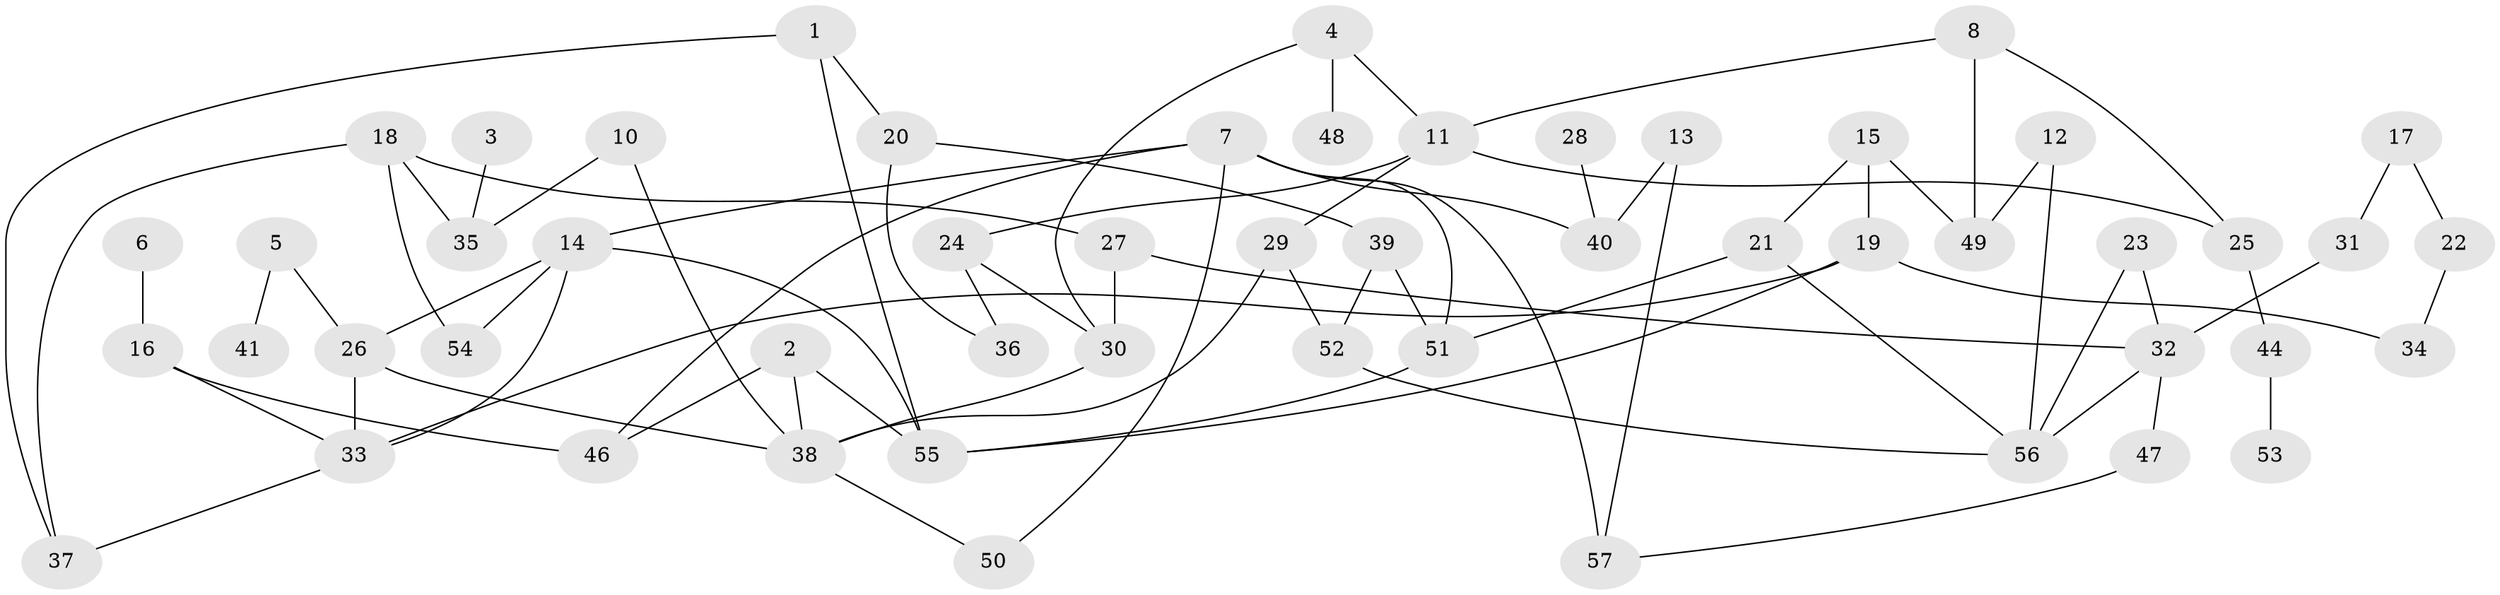// original degree distribution, {3: 0.2625, 1: 0.225, 2: 0.225, 0: 0.05, 5: 0.075, 4: 0.1375, 7: 0.0125, 6: 0.0125}
// Generated by graph-tools (version 1.1) at 2025/48/03/04/25 22:48:23]
// undirected, 53 vertices, 78 edges
graph export_dot {
  node [color=gray90,style=filled];
  1;
  2;
  3;
  4;
  5;
  6;
  7;
  8;
  10;
  11;
  12;
  13;
  14;
  15;
  16;
  17;
  18;
  19;
  20;
  21;
  22;
  23;
  24;
  25;
  26;
  27;
  28;
  29;
  30;
  31;
  32;
  33;
  34;
  35;
  36;
  37;
  38;
  39;
  40;
  41;
  44;
  46;
  47;
  48;
  49;
  50;
  51;
  52;
  53;
  54;
  55;
  56;
  57;
  1 -- 20 [weight=1.0];
  1 -- 37 [weight=1.0];
  1 -- 55 [weight=1.0];
  2 -- 38 [weight=1.0];
  2 -- 46 [weight=1.0];
  2 -- 55 [weight=1.0];
  3 -- 35 [weight=1.0];
  4 -- 11 [weight=1.0];
  4 -- 30 [weight=1.0];
  4 -- 48 [weight=1.0];
  5 -- 26 [weight=1.0];
  5 -- 41 [weight=1.0];
  6 -- 16 [weight=1.0];
  7 -- 14 [weight=1.0];
  7 -- 40 [weight=1.0];
  7 -- 46 [weight=1.0];
  7 -- 50 [weight=1.0];
  7 -- 51 [weight=1.0];
  7 -- 57 [weight=2.0];
  8 -- 11 [weight=1.0];
  8 -- 25 [weight=1.0];
  8 -- 49 [weight=1.0];
  10 -- 35 [weight=1.0];
  10 -- 38 [weight=1.0];
  11 -- 24 [weight=1.0];
  11 -- 25 [weight=1.0];
  11 -- 29 [weight=1.0];
  12 -- 49 [weight=1.0];
  12 -- 56 [weight=1.0];
  13 -- 40 [weight=1.0];
  13 -- 57 [weight=1.0];
  14 -- 26 [weight=1.0];
  14 -- 33 [weight=1.0];
  14 -- 54 [weight=1.0];
  14 -- 55 [weight=1.0];
  15 -- 19 [weight=1.0];
  15 -- 21 [weight=1.0];
  15 -- 49 [weight=1.0];
  16 -- 33 [weight=1.0];
  16 -- 46 [weight=1.0];
  17 -- 22 [weight=1.0];
  17 -- 31 [weight=1.0];
  18 -- 27 [weight=1.0];
  18 -- 35 [weight=1.0];
  18 -- 37 [weight=1.0];
  18 -- 54 [weight=1.0];
  19 -- 33 [weight=1.0];
  19 -- 34 [weight=1.0];
  19 -- 55 [weight=1.0];
  20 -- 36 [weight=1.0];
  20 -- 39 [weight=1.0];
  21 -- 51 [weight=1.0];
  21 -- 56 [weight=1.0];
  22 -- 34 [weight=1.0];
  23 -- 32 [weight=1.0];
  23 -- 56 [weight=1.0];
  24 -- 30 [weight=1.0];
  24 -- 36 [weight=1.0];
  25 -- 44 [weight=1.0];
  26 -- 33 [weight=1.0];
  26 -- 38 [weight=1.0];
  27 -- 30 [weight=1.0];
  27 -- 32 [weight=1.0];
  28 -- 40 [weight=1.0];
  29 -- 38 [weight=1.0];
  29 -- 52 [weight=1.0];
  30 -- 38 [weight=1.0];
  31 -- 32 [weight=1.0];
  32 -- 47 [weight=1.0];
  32 -- 56 [weight=1.0];
  33 -- 37 [weight=1.0];
  38 -- 50 [weight=1.0];
  39 -- 51 [weight=1.0];
  39 -- 52 [weight=1.0];
  44 -- 53 [weight=1.0];
  47 -- 57 [weight=1.0];
  51 -- 55 [weight=1.0];
  52 -- 56 [weight=1.0];
}
